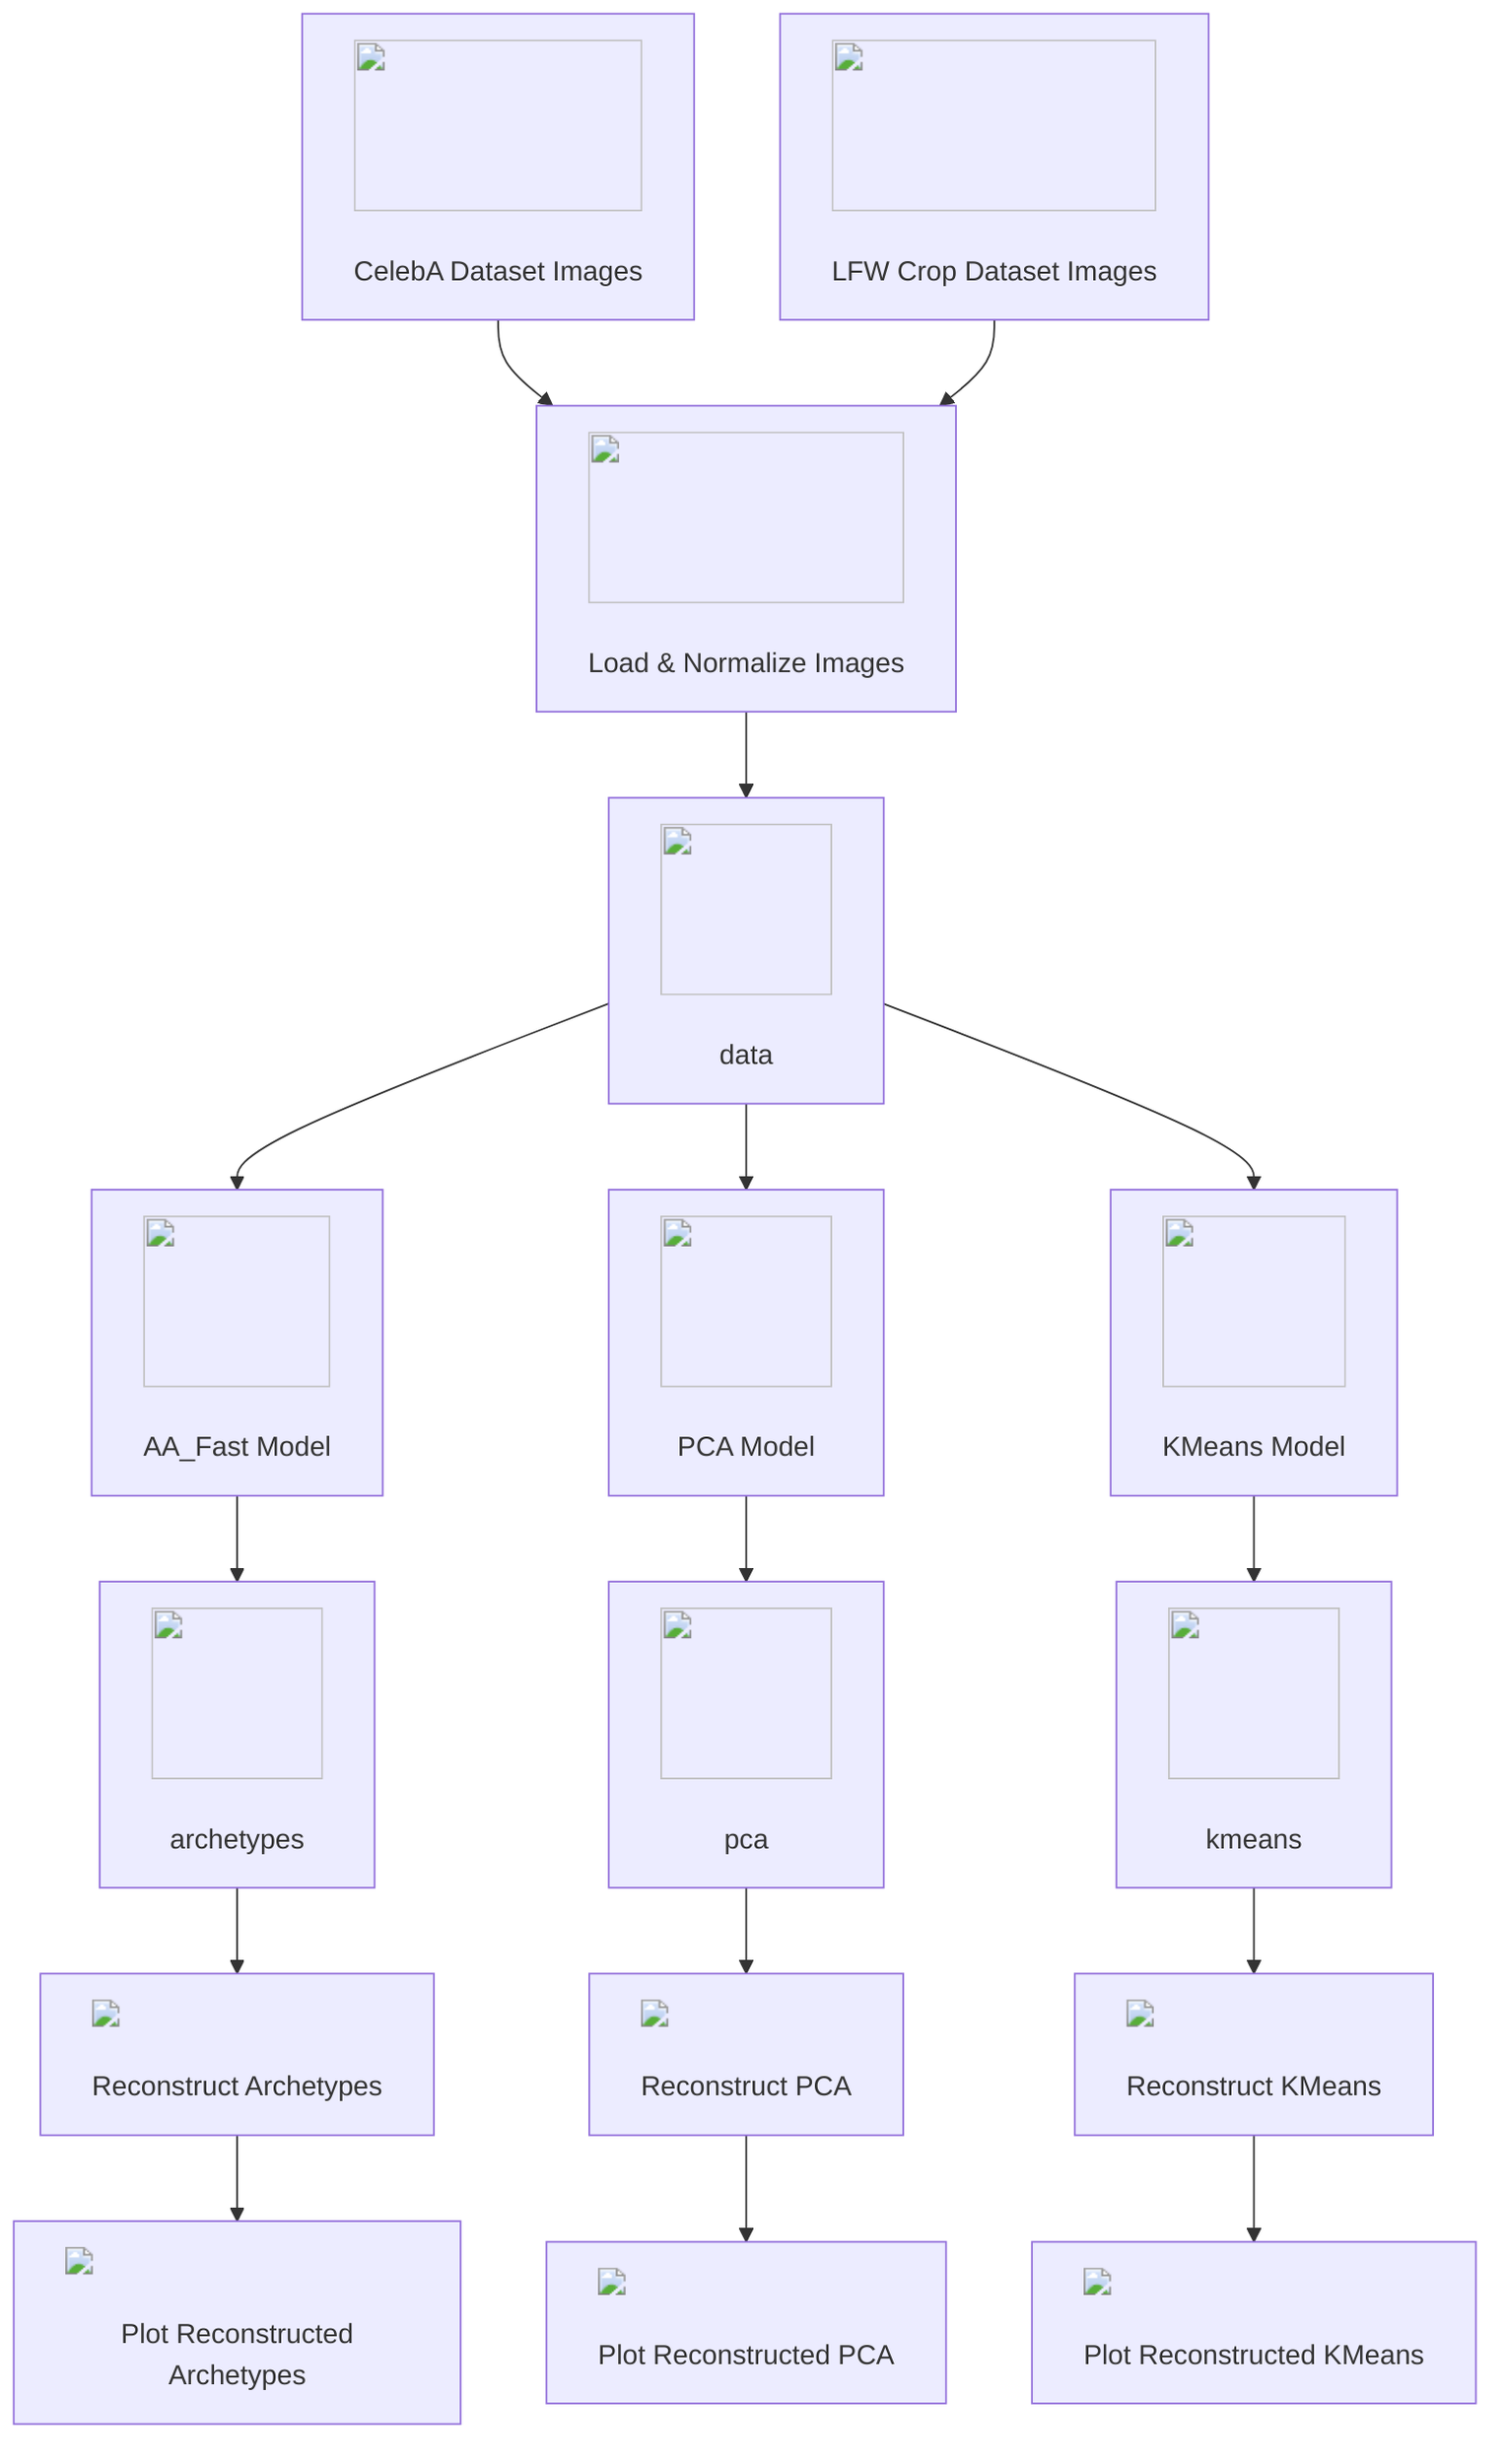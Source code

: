 flowchart TD
%% Data Sources
    A["<img src='icons/image.svg' width=100 height=100/> <br/> CelebA Dataset Images"]
    B["<img src='icons/image.svg' width=100 height=100/> <br/> LFW Crop Dataset Images"]

%% Data Processing
    C["<img src='icons/column_split.svg' width=100 height=100/> <br/> Load & Normalize Images"]
    A --> C
    B --> C

%% Data Variable
    D["<img src='icons/table.svg' width=100 height=100/> <br/> data"]
    C --> D

%% Models
    E["<img src='icons/brain.svg' width=100 height=100/> <br/> AA_Fast Model"]
    D --> E
    F["<img src='icons/brain.svg' width=100 height=100/> <br/> PCA Model"]
    D --> F
    G["<img src='icons/brain.svg' width=100 height=100/> <br/> KMeans Model"]
    D --> G

%% Model Outputs
    H["<img src='icons/table.svg' width=100 height=100/> <br/> archetypes"]
    E --> H
    I["<img src='icons/table.svg' width=100 height=100/> <br/> pca"]
    F --> I
    J["<img src='icons/table.svg' width=100 height=100/> <br/> kmeans"]
    G --> J

%% Reconstructions
    K["<img src='dummy_plots/scatter_plot_template.svg'/> <br/> Reconstruct Archetypes"]
    H --> K
    L["<img src='dummy_plots/scatter_plot_template.svg'/> <br/> Reconstruct PCA"]
    I --> L
    M["<img src='dummy_plots/scatter_plot_template.svg'/> <br/> Reconstruct KMeans"]
    J --> M

%% Plots
    N["<img src='dummy_plots/barplot_template.svg'/> <br/> Plot Reconstructed Archetypes"]
    K --> N
    O["<img src='dummy_plots/barplot_template.svg'/> <br/> Plot Reconstructed PCA"]
    L --> O
    P["<img src='dummy_plots/barplot_template.svg'/> <br/> Plot Reconstructed KMeans"]
    M --> P